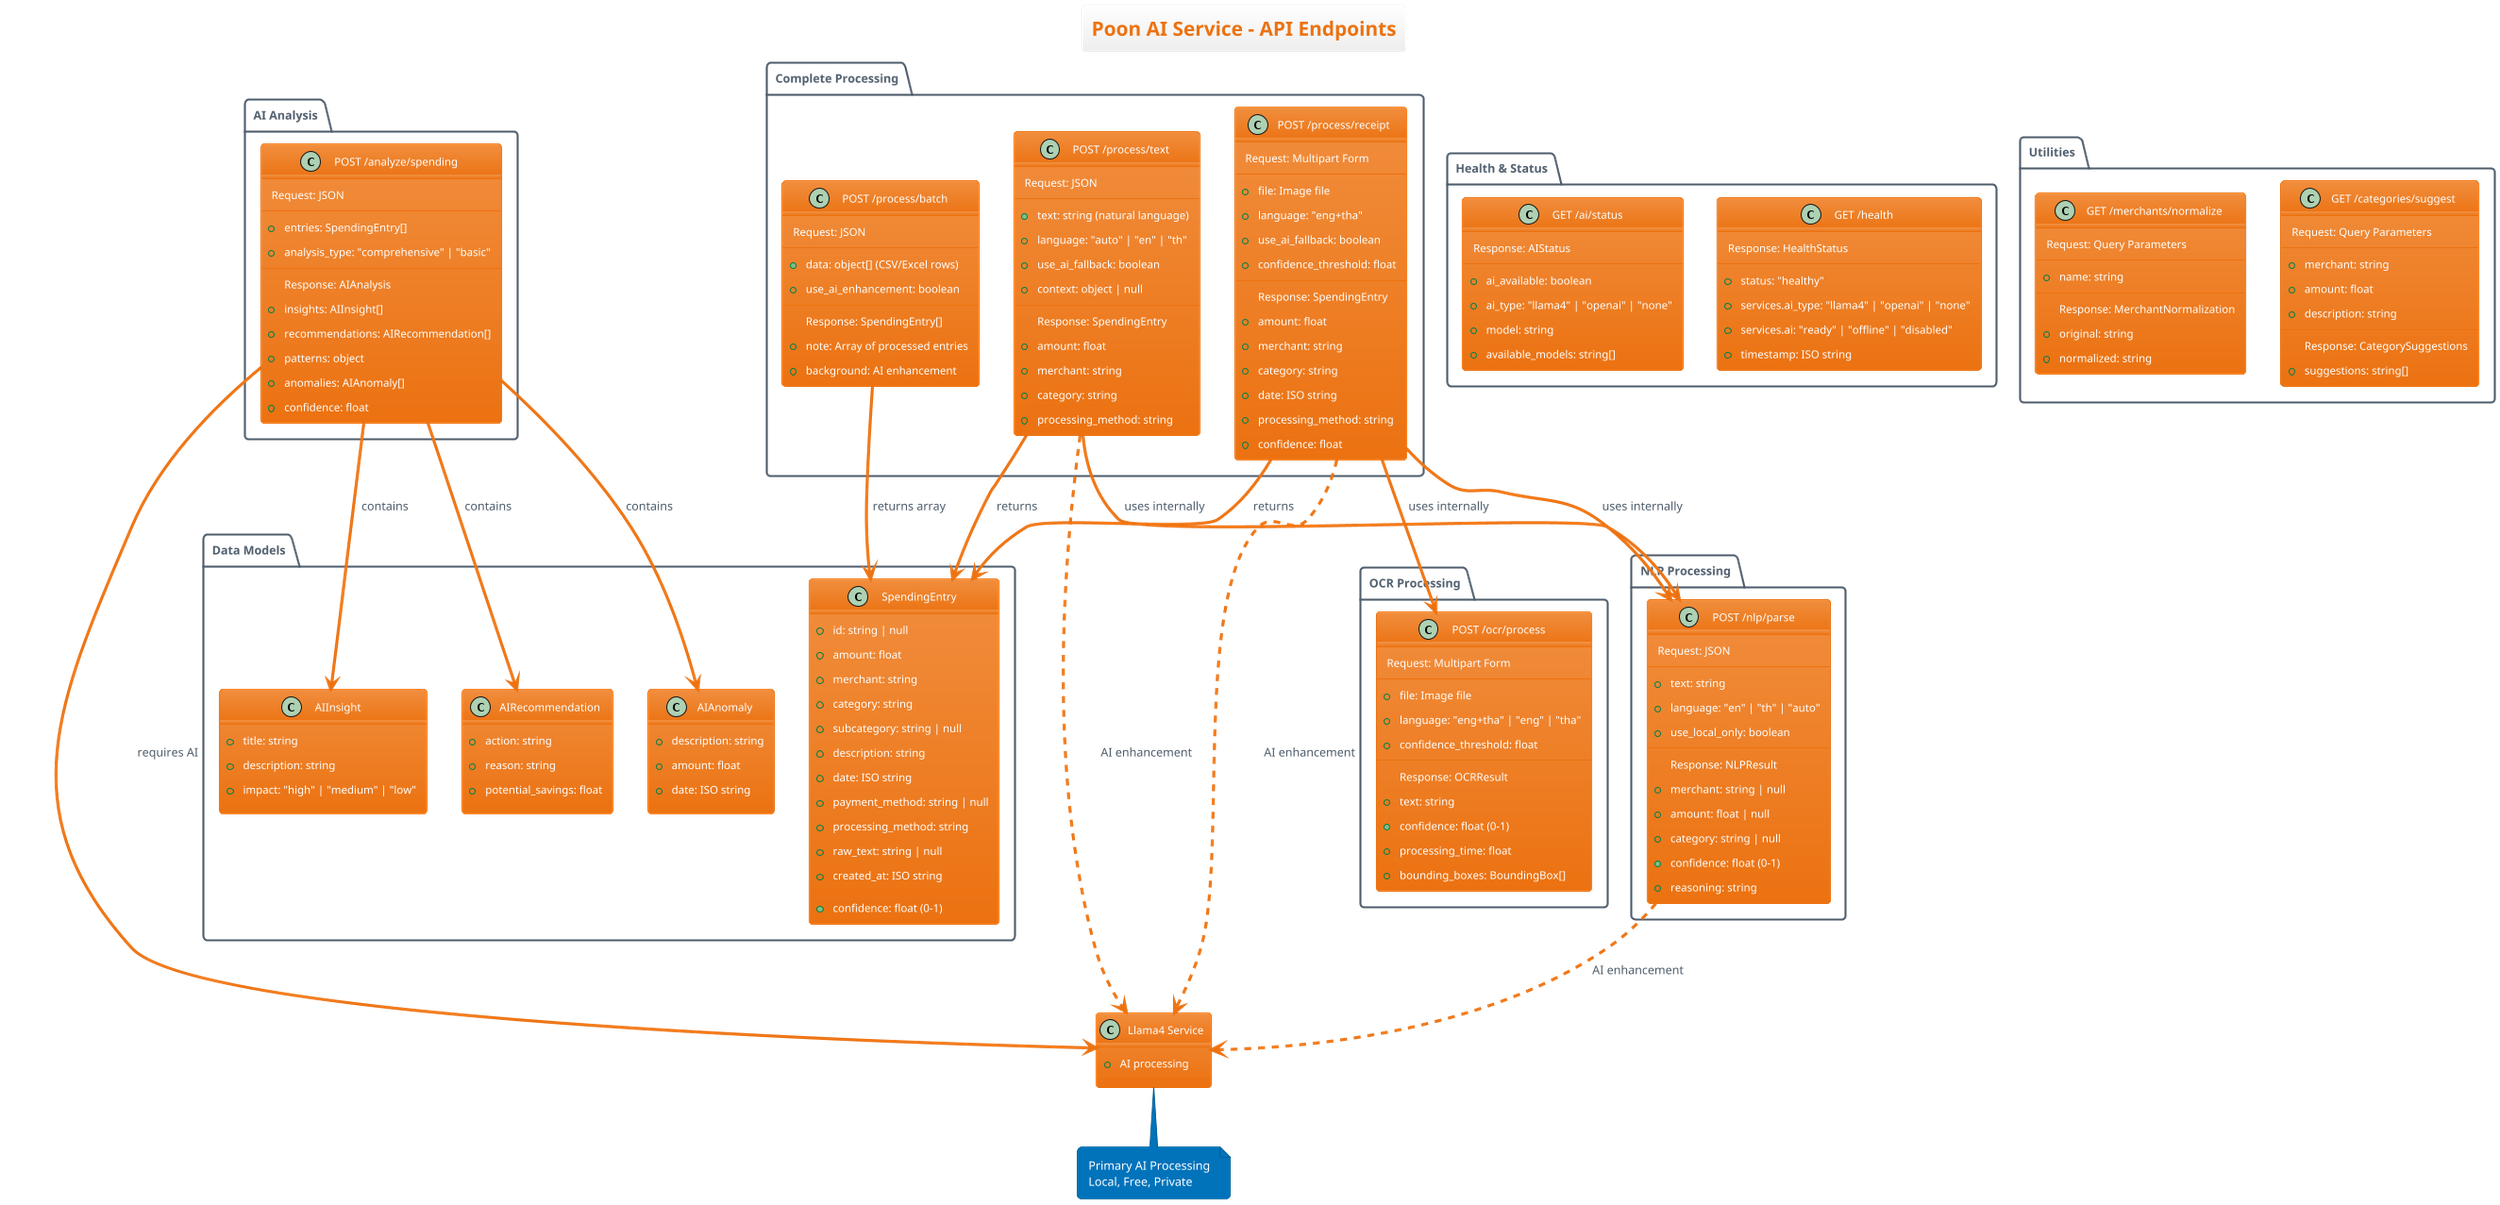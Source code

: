 @startuml API Endpoints
!theme aws-orange
title Poon AI Service - API Endpoints

package "Health & Status" {
  class "GET /health" {
    Response: HealthStatus
    --
    +status: "healthy"
    +services.ai_type: "llama4" | "openai" | "none"
    +services.ai: "ready" | "offline" | "disabled"
    +timestamp: ISO string
  }

  class "GET /ai/status" {
    Response: AIStatus
    --
    +ai_available: boolean
    +ai_type: "llama4" | "openai" | "none"
    +model: string
    +available_models: string[]
  }
}

package "OCR Processing" {
  class "POST /ocr/process" {
    Request: Multipart Form
    --
    +file: Image file
    +language: "eng+tha" | "eng" | "tha"
    +confidence_threshold: float
    --
    Response: OCRResult
    +text: string
    +confidence: float (0-1)
    +processing_time: float
    +bounding_boxes: BoundingBox[]
  }
}

package "NLP Processing" {
  class "POST /nlp/parse" {
    Request: JSON
    --
    +text: string
    +language: "en" | "th" | "auto"
    +use_local_only: boolean
    --
    Response: NLPResult
    +merchant: string | null
    +amount: float | null
    +category: string | null
    +confidence: float (0-1)
    +reasoning: string
  }
}

package "Complete Processing" {
  class "POST /process/receipt" {
    Request: Multipart Form
    --
    +file: Image file
    +language: "eng+tha"
    +use_ai_fallback: boolean
    +confidence_threshold: float
    --
    Response: SpendingEntry
    +amount: float
    +merchant: string
    +category: string
    +date: ISO string
    +processing_method: string
    +confidence: float
  }

  class "POST /process/text" {
    Request: JSON
    --
    +text: string (natural language)
    +language: "auto" | "en" | "th"
    +use_ai_fallback: boolean
    +context: object | null
    --
    Response: SpendingEntry
    +amount: float
    +merchant: string
    +category: string
    +processing_method: string
  }

  class "POST /process/batch" {
    Request: JSON
    --
    +data: object[] (CSV/Excel rows)
    +use_ai_enhancement: boolean
    --
    Response: SpendingEntry[]
    +note: Array of processed entries
    +background: AI enhancement
  }
}

package "AI Analysis" {
  class "POST /analyze/spending" {
    Request: JSON
    --
    +entries: SpendingEntry[]
    +analysis_type: "comprehensive" | "basic"
    --
    Response: AIAnalysis
    +insights: AIInsight[]
    +recommendations: AIRecommendation[]
    +patterns: object
    +anomalies: AIAnomaly[]
    +confidence: float
  }
}

package "Utilities" {
  class "GET /categories/suggest" {
    Request: Query Parameters
    --
    +merchant: string
    +amount: float
    +description: string
    --
    Response: CategorySuggestions
    +suggestions: string[]
  }

  class "GET /merchants/normalize" {
    Request: Query Parameters
    --
    +name: string
    --
    Response: MerchantNormalization
    +original: string
    +normalized: string
  }
}

package "Data Models" {
  class "SpendingEntry" {
    +id: string | null
    +amount: float
    +merchant: string
    +category: string
    +subcategory: string | null
    +description: string
    +date: ISO string
    +payment_method: string | null
    +confidence: float (0-1)
    +processing_method: string
    +raw_text: string | null
    +created_at: ISO string
  }

  class "AIInsight" {
    +title: string
    +description: string
    +impact: "high" | "medium" | "low"
  }

  class "AIRecommendation" {
    +action: string
    +reason: string
    +potential_savings: float
  }

  class "AIAnomaly" {
    +description: string
    +amount: float
    +date: ISO string
  }
}

' Define external service
class "Llama4 Service" {
  +AI processing
}

' Processing flow relationships
"POST /process/receipt" --> "POST /ocr/process" : uses internally
"POST /process/receipt" --> "POST /nlp/parse" : uses internally
"POST /process/text" --> "POST /nlp/parse" : uses internally

' AI enhancement relationships
"POST /nlp/parse" ..> "Llama4 Service" : AI enhancement
"POST /process/receipt" ..> "Llama4 Service" : AI enhancement
"POST /process/text" ..> "Llama4 Service" : AI enhancement
"POST /analyze/spending" --> "Llama4 Service" : requires AI

note bottom of "Llama4 Service" : Primary AI Processing\nLocal, Free, Private

' Response model relationships
"POST /process/receipt" --> SpendingEntry : returns
"POST /process/text" --> SpendingEntry : returns
"POST /process/batch" --> SpendingEntry : returns array
"POST /analyze/spending" --> AIInsight : contains
"POST /analyze/spending" --> AIRecommendation : contains
"POST /analyze/spending" --> AIAnomaly : contains

@enduml
